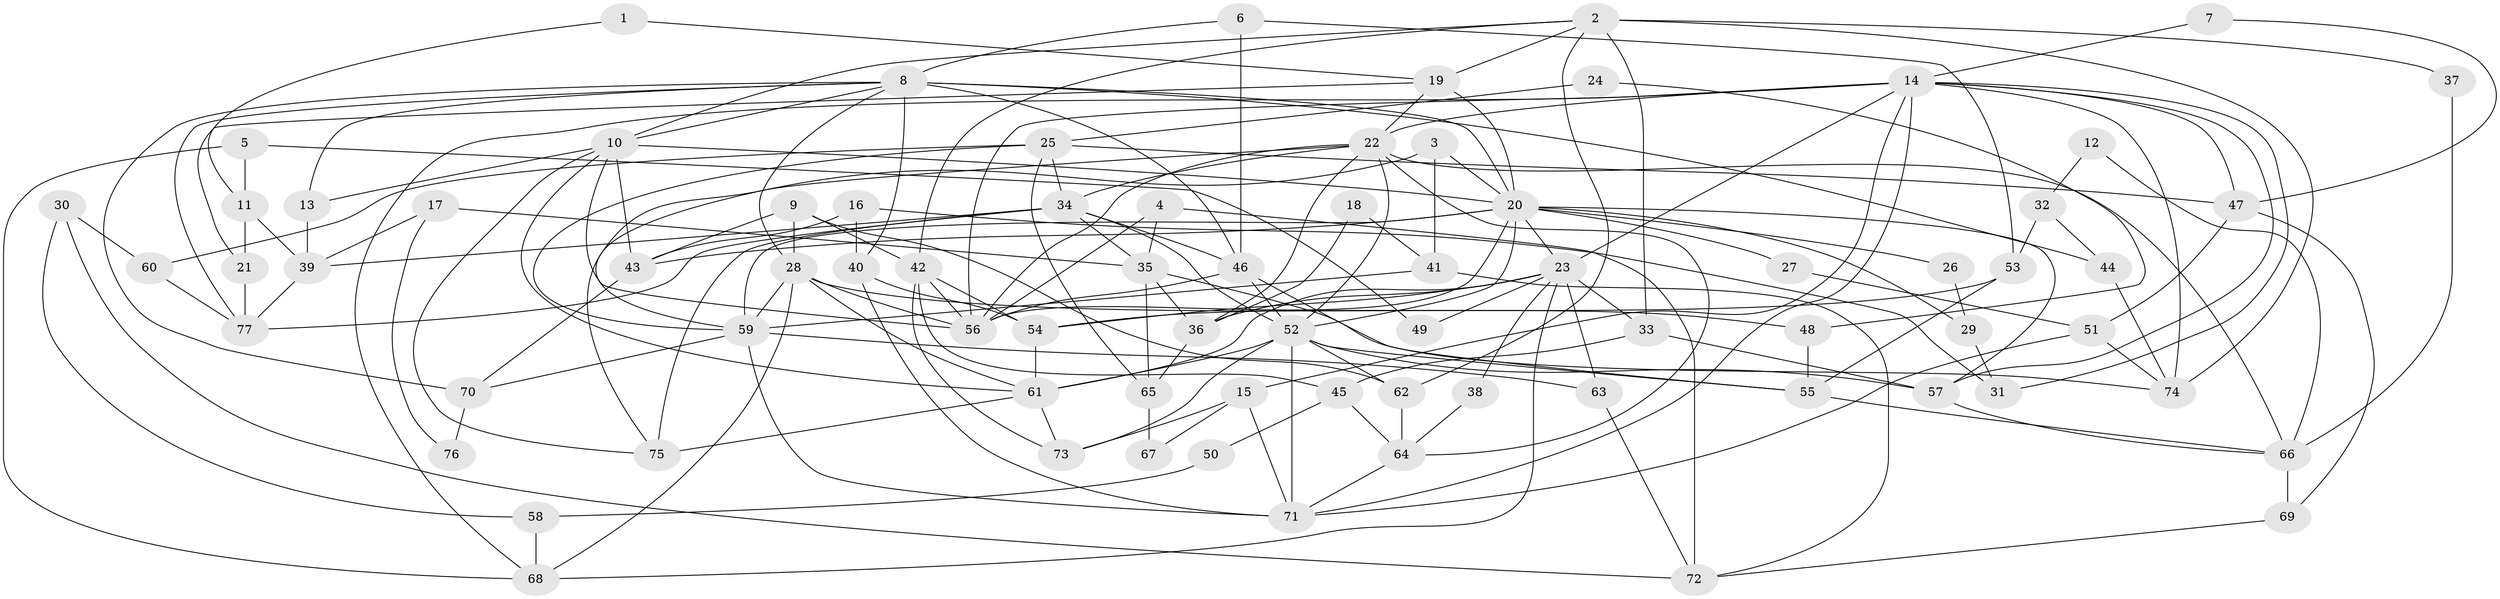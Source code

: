 // original degree distribution, {2: 0.1743119266055046, 5: 0.2018348623853211, 3: 0.23853211009174313, 6: 0.11926605504587157, 4: 0.22018348623853212, 8: 0.009174311926605505, 7: 0.03669724770642202}
// Generated by graph-tools (version 1.1) at 2025/50/03/04/25 22:50:58]
// undirected, 77 vertices, 177 edges
graph export_dot {
  node [color=gray90,style=filled];
  1;
  2;
  3;
  4;
  5;
  6;
  7;
  8;
  9;
  10;
  11;
  12;
  13;
  14;
  15;
  16;
  17;
  18;
  19;
  20;
  21;
  22;
  23;
  24;
  25;
  26;
  27;
  28;
  29;
  30;
  31;
  32;
  33;
  34;
  35;
  36;
  37;
  38;
  39;
  40;
  41;
  42;
  43;
  44;
  45;
  46;
  47;
  48;
  49;
  50;
  51;
  52;
  53;
  54;
  55;
  56;
  57;
  58;
  59;
  60;
  61;
  62;
  63;
  64;
  65;
  66;
  67;
  68;
  69;
  70;
  71;
  72;
  73;
  74;
  75;
  76;
  77;
  1 -- 11 [weight=1.0];
  1 -- 19 [weight=1.0];
  2 -- 10 [weight=1.0];
  2 -- 19 [weight=1.0];
  2 -- 33 [weight=2.0];
  2 -- 37 [weight=1.0];
  2 -- 42 [weight=1.0];
  2 -- 62 [weight=1.0];
  2 -- 74 [weight=1.0];
  3 -- 20 [weight=1.0];
  3 -- 41 [weight=1.0];
  3 -- 75 [weight=1.0];
  4 -- 35 [weight=1.0];
  4 -- 56 [weight=1.0];
  4 -- 72 [weight=1.0];
  5 -- 11 [weight=1.0];
  5 -- 49 [weight=1.0];
  5 -- 68 [weight=1.0];
  6 -- 8 [weight=1.0];
  6 -- 46 [weight=1.0];
  6 -- 53 [weight=1.0];
  7 -- 14 [weight=1.0];
  7 -- 47 [weight=1.0];
  8 -- 10 [weight=1.0];
  8 -- 13 [weight=1.0];
  8 -- 20 [weight=1.0];
  8 -- 28 [weight=1.0];
  8 -- 40 [weight=1.0];
  8 -- 44 [weight=1.0];
  8 -- 46 [weight=2.0];
  8 -- 70 [weight=1.0];
  8 -- 77 [weight=1.0];
  9 -- 28 [weight=2.0];
  9 -- 42 [weight=1.0];
  9 -- 43 [weight=1.0];
  9 -- 62 [weight=1.0];
  10 -- 13 [weight=1.0];
  10 -- 20 [weight=1.0];
  10 -- 43 [weight=1.0];
  10 -- 56 [weight=1.0];
  10 -- 61 [weight=1.0];
  10 -- 75 [weight=1.0];
  11 -- 21 [weight=1.0];
  11 -- 39 [weight=1.0];
  12 -- 32 [weight=1.0];
  12 -- 66 [weight=1.0];
  13 -- 39 [weight=1.0];
  14 -- 15 [weight=1.0];
  14 -- 22 [weight=1.0];
  14 -- 23 [weight=1.0];
  14 -- 31 [weight=1.0];
  14 -- 47 [weight=2.0];
  14 -- 56 [weight=1.0];
  14 -- 57 [weight=1.0];
  14 -- 68 [weight=1.0];
  14 -- 71 [weight=1.0];
  14 -- 74 [weight=1.0];
  15 -- 67 [weight=1.0];
  15 -- 71 [weight=1.0];
  15 -- 73 [weight=1.0];
  16 -- 31 [weight=1.0];
  16 -- 40 [weight=1.0];
  16 -- 43 [weight=1.0];
  17 -- 35 [weight=1.0];
  17 -- 39 [weight=1.0];
  17 -- 76 [weight=1.0];
  18 -- 36 [weight=1.0];
  18 -- 41 [weight=1.0];
  19 -- 20 [weight=2.0];
  19 -- 21 [weight=1.0];
  19 -- 22 [weight=1.0];
  20 -- 23 [weight=1.0];
  20 -- 26 [weight=1.0];
  20 -- 27 [weight=1.0];
  20 -- 29 [weight=1.0];
  20 -- 43 [weight=1.0];
  20 -- 52 [weight=1.0];
  20 -- 56 [weight=1.0];
  20 -- 57 [weight=1.0];
  20 -- 59 [weight=1.0];
  21 -- 77 [weight=1.0];
  22 -- 34 [weight=1.0];
  22 -- 36 [weight=1.0];
  22 -- 52 [weight=1.0];
  22 -- 56 [weight=1.0];
  22 -- 59 [weight=1.0];
  22 -- 64 [weight=1.0];
  22 -- 66 [weight=1.0];
  23 -- 33 [weight=1.0];
  23 -- 36 [weight=1.0];
  23 -- 38 [weight=1.0];
  23 -- 49 [weight=1.0];
  23 -- 54 [weight=1.0];
  23 -- 61 [weight=1.0];
  23 -- 63 [weight=1.0];
  23 -- 68 [weight=1.0];
  24 -- 25 [weight=1.0];
  24 -- 48 [weight=1.0];
  25 -- 34 [weight=1.0];
  25 -- 47 [weight=1.0];
  25 -- 59 [weight=1.0];
  25 -- 60 [weight=1.0];
  25 -- 65 [weight=1.0];
  26 -- 29 [weight=1.0];
  27 -- 51 [weight=1.0];
  28 -- 48 [weight=1.0];
  28 -- 56 [weight=1.0];
  28 -- 59 [weight=1.0];
  28 -- 61 [weight=1.0];
  28 -- 68 [weight=1.0];
  29 -- 31 [weight=1.0];
  30 -- 58 [weight=1.0];
  30 -- 60 [weight=1.0];
  30 -- 72 [weight=1.0];
  32 -- 44 [weight=1.0];
  32 -- 53 [weight=1.0];
  33 -- 45 [weight=1.0];
  33 -- 57 [weight=1.0];
  34 -- 35 [weight=1.0];
  34 -- 39 [weight=1.0];
  34 -- 46 [weight=1.0];
  34 -- 52 [weight=1.0];
  34 -- 75 [weight=1.0];
  34 -- 77 [weight=1.0];
  35 -- 36 [weight=1.0];
  35 -- 65 [weight=1.0];
  35 -- 74 [weight=1.0];
  36 -- 65 [weight=1.0];
  37 -- 66 [weight=1.0];
  38 -- 64 [weight=1.0];
  39 -- 77 [weight=1.0];
  40 -- 54 [weight=1.0];
  40 -- 71 [weight=1.0];
  41 -- 59 [weight=1.0];
  41 -- 72 [weight=1.0];
  42 -- 45 [weight=1.0];
  42 -- 54 [weight=1.0];
  42 -- 56 [weight=1.0];
  42 -- 73 [weight=1.0];
  43 -- 70 [weight=1.0];
  44 -- 74 [weight=1.0];
  45 -- 50 [weight=1.0];
  45 -- 64 [weight=1.0];
  46 -- 52 [weight=1.0];
  46 -- 55 [weight=1.0];
  46 -- 56 [weight=1.0];
  47 -- 51 [weight=1.0];
  47 -- 69 [weight=1.0];
  48 -- 55 [weight=1.0];
  50 -- 58 [weight=1.0];
  51 -- 71 [weight=1.0];
  51 -- 74 [weight=1.0];
  52 -- 55 [weight=1.0];
  52 -- 57 [weight=2.0];
  52 -- 61 [weight=1.0];
  52 -- 62 [weight=1.0];
  52 -- 71 [weight=1.0];
  52 -- 73 [weight=1.0];
  53 -- 54 [weight=1.0];
  53 -- 55 [weight=1.0];
  54 -- 61 [weight=1.0];
  55 -- 66 [weight=1.0];
  57 -- 66 [weight=1.0];
  58 -- 68 [weight=1.0];
  59 -- 63 [weight=1.0];
  59 -- 70 [weight=1.0];
  59 -- 71 [weight=1.0];
  60 -- 77 [weight=1.0];
  61 -- 73 [weight=1.0];
  61 -- 75 [weight=1.0];
  62 -- 64 [weight=1.0];
  63 -- 72 [weight=1.0];
  64 -- 71 [weight=1.0];
  65 -- 67 [weight=1.0];
  66 -- 69 [weight=1.0];
  69 -- 72 [weight=1.0];
  70 -- 76 [weight=1.0];
}
